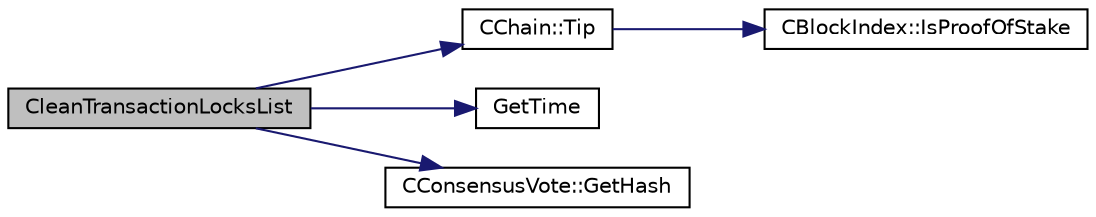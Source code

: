 digraph "CleanTransactionLocksList"
{
  edge [fontname="Helvetica",fontsize="10",labelfontname="Helvetica",labelfontsize="10"];
  node [fontname="Helvetica",fontsize="10",shape=record];
  rankdir="LR";
  Node6 [label="CleanTransactionLocksList",height=0.2,width=0.4,color="black", fillcolor="grey75", style="filled", fontcolor="black"];
  Node6 -> Node7 [color="midnightblue",fontsize="10",style="solid",fontname="Helvetica"];
  Node7 [label="CChain::Tip",height=0.2,width=0.4,color="black", fillcolor="white", style="filled",URL="$class_c_chain.html#a40ccefec14f8f3195c08c827af8cf412",tooltip="Returns the index entry for the tip of this chain, or NULL if none. "];
  Node7 -> Node8 [color="midnightblue",fontsize="10",style="solid",fontname="Helvetica"];
  Node8 [label="CBlockIndex::IsProofOfStake",height=0.2,width=0.4,color="black", fillcolor="white", style="filled",URL="$class_c_block_index.html#a2438a891e9d43821c0d99e1bdac56fde"];
  Node6 -> Node9 [color="midnightblue",fontsize="10",style="solid",fontname="Helvetica"];
  Node9 [label="GetTime",height=0.2,width=0.4,color="black", fillcolor="white", style="filled",URL="$utiltime_8cpp.html#a46fac5fba8ba905b5f9acb364f5d8c6f",tooltip="For unit testing. "];
  Node6 -> Node10 [color="midnightblue",fontsize="10",style="solid",fontname="Helvetica"];
  Node10 [label="CConsensusVote::GetHash",height=0.2,width=0.4,color="black", fillcolor="white", style="filled",URL="$class_c_consensus_vote.html#a1bf097f2b12e5a77969bc489a6508399"];
}
